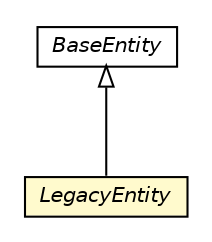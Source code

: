 #!/usr/local/bin/dot
#
# Class diagram 
# Generated by UMLGraph version R5_6_6-8-g8d7759 (http://www.umlgraph.org/)
#

digraph G {
	edge [fontname="Helvetica",fontsize=10,labelfontname="Helvetica",labelfontsize=10];
	node [fontname="Helvetica",fontsize=10,shape=plaintext];
	nodesep=0.25;
	ranksep=0.5;
	// org.dayatang.domain.LegacyEntity
	c3436 [label=<<table title="org.dayatang.domain.LegacyEntity" border="0" cellborder="1" cellspacing="0" cellpadding="2" port="p" bgcolor="lemonChiffon" href="./LegacyEntity.html">
		<tr><td><table border="0" cellspacing="0" cellpadding="1">
<tr><td align="center" balign="center"><font face="Helvetica-Oblique"> LegacyEntity </font></td></tr>
		</table></td></tr>
		</table>>, URL="./LegacyEntity.html", fontname="Helvetica", fontcolor="black", fontsize=10.0];
	// org.dayatang.domain.BaseEntity
	c3451 [label=<<table title="org.dayatang.domain.BaseEntity" border="0" cellborder="1" cellspacing="0" cellpadding="2" port="p" href="./BaseEntity.html">
		<tr><td><table border="0" cellspacing="0" cellpadding="1">
<tr><td align="center" balign="center"><font face="Helvetica-Oblique"> BaseEntity </font></td></tr>
		</table></td></tr>
		</table>>, URL="./BaseEntity.html", fontname="Helvetica", fontcolor="black", fontsize=10.0];
	//org.dayatang.domain.LegacyEntity extends org.dayatang.domain.BaseEntity
	c3451:p -> c3436:p [dir=back,arrowtail=empty];
}

